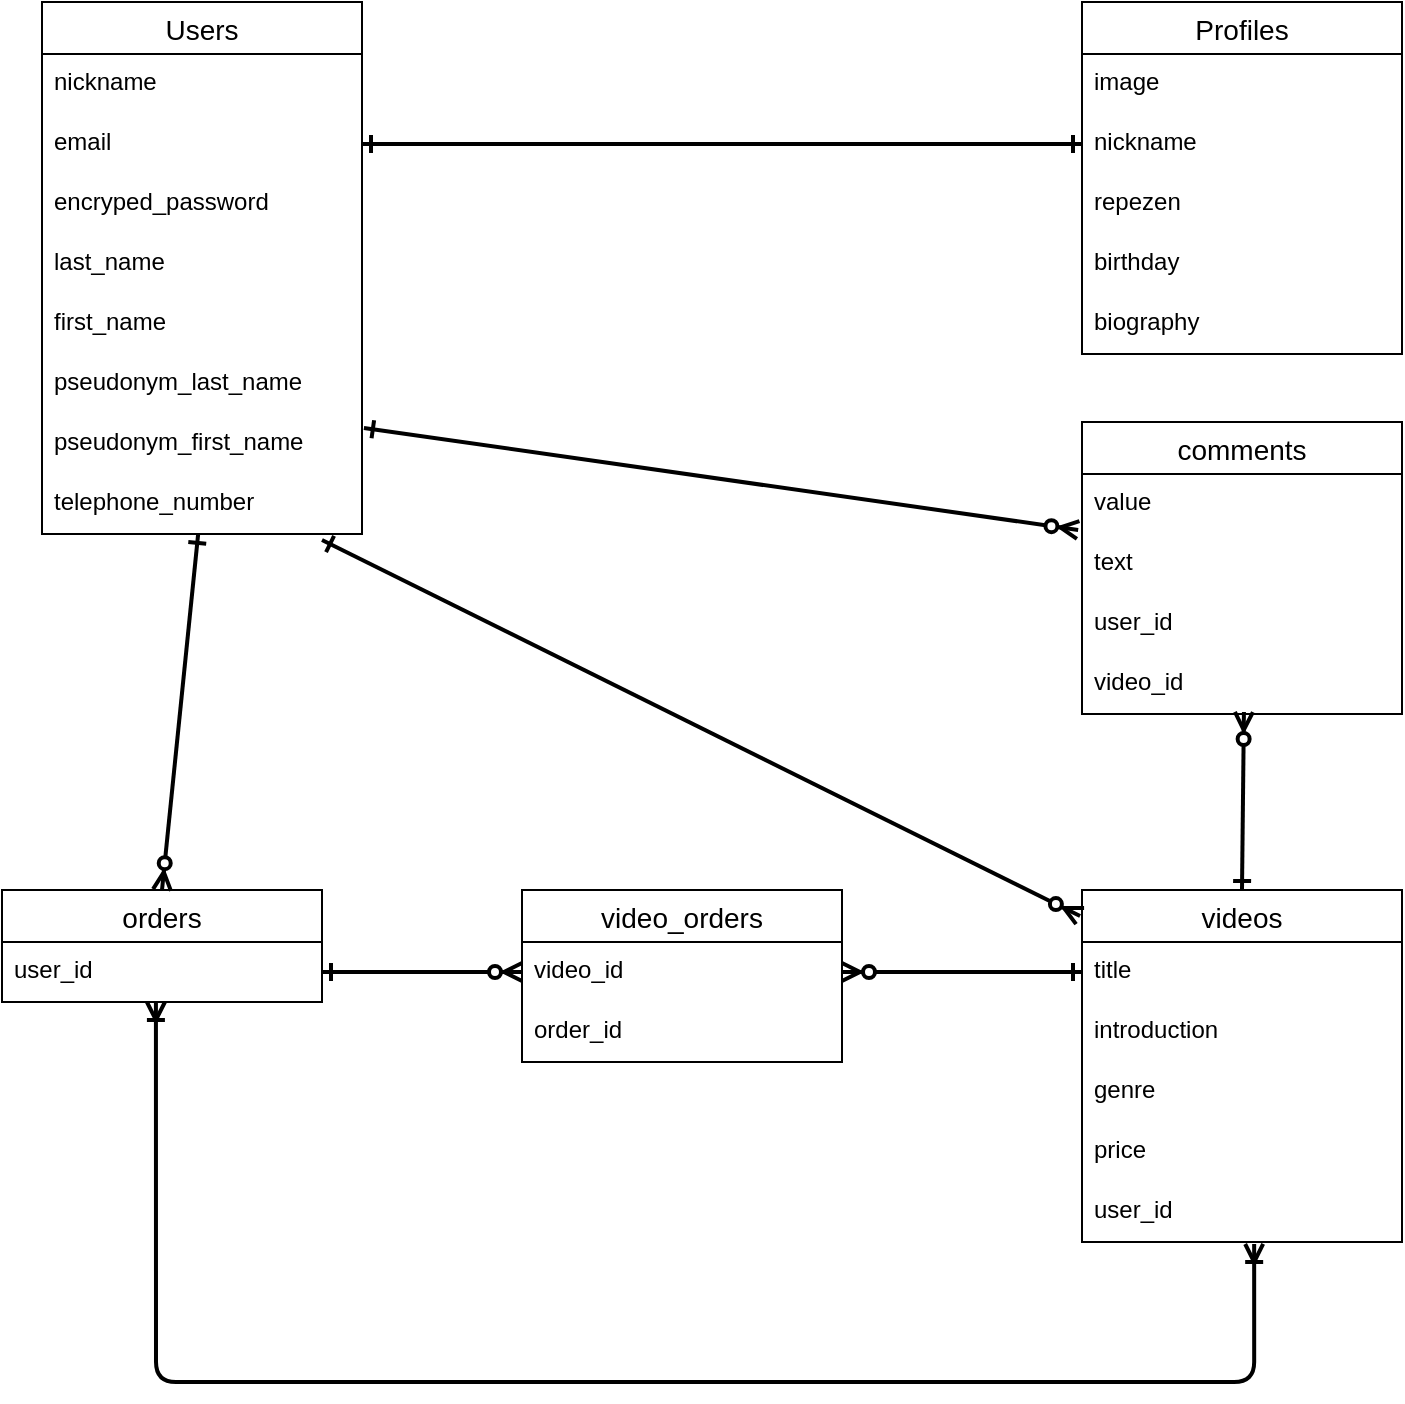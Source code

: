<mxfile>
    <diagram id="xxG6ed62QqAqbMtrztr5" name="ページ1">
        <mxGraphModel dx="728" dy="411" grid="1" gridSize="10" guides="1" tooltips="1" connect="1" arrows="1" fold="1" page="1" pageScale="1" pageWidth="827" pageHeight="1169" math="0" shadow="0">
            <root>
                <mxCell id="0"/>
                <mxCell id="1" parent="0"/>
                <mxCell id="2" value="Users" style="swimlane;fontStyle=0;childLayout=stackLayout;horizontal=1;startSize=26;horizontalStack=0;resizeParent=1;resizeParentMax=0;resizeLast=0;collapsible=1;marginBottom=0;align=center;fontSize=14;" vertex="1" parent="1">
                    <mxGeometry x="80" y="90" width="160" height="266" as="geometry"/>
                </mxCell>
                <mxCell id="3" value="nickname" style="text;strokeColor=none;fillColor=none;spacingLeft=4;spacingRight=4;overflow=hidden;rotatable=0;points=[[0,0.5],[1,0.5]];portConstraint=eastwest;fontSize=12;" vertex="1" parent="2">
                    <mxGeometry y="26" width="160" height="30" as="geometry"/>
                </mxCell>
                <mxCell id="4" value="email" style="text;strokeColor=none;fillColor=none;spacingLeft=4;spacingRight=4;overflow=hidden;rotatable=0;points=[[0,0.5],[1,0.5]];portConstraint=eastwest;fontSize=12;" vertex="1" parent="2">
                    <mxGeometry y="56" width="160" height="30" as="geometry"/>
                </mxCell>
                <mxCell id="7" value="encryped_password" style="text;strokeColor=none;fillColor=none;spacingLeft=4;spacingRight=4;overflow=hidden;rotatable=0;points=[[0,0.5],[1,0.5]];portConstraint=eastwest;fontSize=12;" vertex="1" parent="2">
                    <mxGeometry y="86" width="160" height="30" as="geometry"/>
                </mxCell>
                <mxCell id="tkC_hRcBvg3TVlcHlTjY-7" value="last_name" style="text;strokeColor=none;fillColor=none;spacingLeft=4;spacingRight=4;overflow=hidden;rotatable=0;points=[[0,0.5],[1,0.5]];portConstraint=eastwest;fontSize=12;container=0;" vertex="1" parent="2">
                    <mxGeometry y="116" width="160" height="30" as="geometry"/>
                </mxCell>
                <mxCell id="tkC_hRcBvg3TVlcHlTjY-8" value="first_name" style="text;strokeColor=none;fillColor=none;spacingLeft=4;spacingRight=4;overflow=hidden;rotatable=0;points=[[0,0.5],[1,0.5]];portConstraint=eastwest;fontSize=12;" vertex="1" parent="2">
                    <mxGeometry y="146" width="160" height="30" as="geometry"/>
                </mxCell>
                <mxCell id="tkC_hRcBvg3TVlcHlTjY-9" value="pseudonym_last_name" style="text;strokeColor=none;fillColor=none;spacingLeft=4;spacingRight=4;overflow=hidden;rotatable=0;points=[[0,0.5],[1,0.5]];portConstraint=eastwest;fontSize=12;" vertex="1" parent="2">
                    <mxGeometry y="176" width="160" height="30" as="geometry"/>
                </mxCell>
                <mxCell id="tkC_hRcBvg3TVlcHlTjY-11" value="pseudonym_first_name" style="text;strokeColor=none;fillColor=none;spacingLeft=4;spacingRight=4;overflow=hidden;rotatable=0;points=[[0,0.5],[1,0.5]];portConstraint=eastwest;fontSize=12;" vertex="1" parent="2">
                    <mxGeometry y="206" width="160" height="30" as="geometry"/>
                </mxCell>
                <mxCell id="tkC_hRcBvg3TVlcHlTjY-13" value="telephone_number" style="text;strokeColor=none;fillColor=none;spacingLeft=4;spacingRight=4;overflow=hidden;rotatable=0;points=[[0,0.5],[1,0.5]];portConstraint=eastwest;fontSize=12;" vertex="1" parent="2">
                    <mxGeometry y="236" width="160" height="30" as="geometry"/>
                </mxCell>
                <mxCell id="tkC_hRcBvg3TVlcHlTjY-14" value="Profiles" style="swimlane;fontStyle=0;childLayout=stackLayout;horizontal=1;startSize=26;horizontalStack=0;resizeParent=1;resizeParentMax=0;resizeLast=0;collapsible=1;marginBottom=0;align=center;fontSize=14;" vertex="1" parent="1">
                    <mxGeometry x="600" y="90" width="160" height="176" as="geometry"/>
                </mxCell>
                <mxCell id="tkC_hRcBvg3TVlcHlTjY-19" value="image" style="text;strokeColor=none;fillColor=none;spacingLeft=4;spacingRight=4;overflow=hidden;rotatable=0;points=[[0,0.5],[1,0.5]];portConstraint=eastwest;fontSize=12;" vertex="1" parent="tkC_hRcBvg3TVlcHlTjY-14">
                    <mxGeometry y="26" width="160" height="30" as="geometry"/>
                </mxCell>
                <mxCell id="tkC_hRcBvg3TVlcHlTjY-15" value="nickname" style="text;strokeColor=none;fillColor=none;spacingLeft=4;spacingRight=4;overflow=hidden;rotatable=0;points=[[0,0.5],[1,0.5]];portConstraint=eastwest;fontSize=12;" vertex="1" parent="tkC_hRcBvg3TVlcHlTjY-14">
                    <mxGeometry y="56" width="160" height="30" as="geometry"/>
                </mxCell>
                <mxCell id="tkC_hRcBvg3TVlcHlTjY-16" value="repezen" style="text;strokeColor=none;fillColor=none;spacingLeft=4;spacingRight=4;overflow=hidden;rotatable=0;points=[[0,0.5],[1,0.5]];portConstraint=eastwest;fontSize=12;" vertex="1" parent="tkC_hRcBvg3TVlcHlTjY-14">
                    <mxGeometry y="86" width="160" height="30" as="geometry"/>
                </mxCell>
                <mxCell id="tkC_hRcBvg3TVlcHlTjY-18" value="birthday" style="text;strokeColor=none;fillColor=none;spacingLeft=4;spacingRight=4;overflow=hidden;rotatable=0;points=[[0,0.5],[1,0.5]];portConstraint=eastwest;fontSize=12;" vertex="1" parent="tkC_hRcBvg3TVlcHlTjY-14">
                    <mxGeometry y="116" width="160" height="30" as="geometry"/>
                </mxCell>
                <mxCell id="tkC_hRcBvg3TVlcHlTjY-20" value="biography" style="text;strokeColor=none;fillColor=none;spacingLeft=4;spacingRight=4;overflow=hidden;rotatable=0;points=[[0,0.5],[1,0.5]];portConstraint=eastwest;fontSize=12;" vertex="1" parent="tkC_hRcBvg3TVlcHlTjY-14">
                    <mxGeometry y="146" width="160" height="30" as="geometry"/>
                </mxCell>
                <mxCell id="tkC_hRcBvg3TVlcHlTjY-21" value="videos" style="swimlane;fontStyle=0;childLayout=stackLayout;horizontal=1;startSize=26;horizontalStack=0;resizeParent=1;resizeParentMax=0;resizeLast=0;collapsible=1;marginBottom=0;align=center;fontSize=14;" vertex="1" parent="1">
                    <mxGeometry x="600" y="534" width="160" height="176" as="geometry"/>
                </mxCell>
                <mxCell id="tkC_hRcBvg3TVlcHlTjY-22" value="title" style="text;strokeColor=none;fillColor=none;spacingLeft=4;spacingRight=4;overflow=hidden;rotatable=0;points=[[0,0.5],[1,0.5]];portConstraint=eastwest;fontSize=12;" vertex="1" parent="tkC_hRcBvg3TVlcHlTjY-21">
                    <mxGeometry y="26" width="160" height="30" as="geometry"/>
                </mxCell>
                <mxCell id="tkC_hRcBvg3TVlcHlTjY-23" value="introduction" style="text;strokeColor=none;fillColor=none;spacingLeft=4;spacingRight=4;overflow=hidden;rotatable=0;points=[[0,0.5],[1,0.5]];portConstraint=eastwest;fontSize=12;" vertex="1" parent="tkC_hRcBvg3TVlcHlTjY-21">
                    <mxGeometry y="56" width="160" height="30" as="geometry"/>
                </mxCell>
                <mxCell id="tkC_hRcBvg3TVlcHlTjY-24" value="genre" style="text;strokeColor=none;fillColor=none;spacingLeft=4;spacingRight=4;overflow=hidden;rotatable=0;points=[[0,0.5],[1,0.5]];portConstraint=eastwest;fontSize=12;" vertex="1" parent="tkC_hRcBvg3TVlcHlTjY-21">
                    <mxGeometry y="86" width="160" height="30" as="geometry"/>
                </mxCell>
                <mxCell id="tkC_hRcBvg3TVlcHlTjY-25" value="price" style="text;strokeColor=none;fillColor=none;spacingLeft=4;spacingRight=4;overflow=hidden;rotatable=0;points=[[0,0.5],[1,0.5]];portConstraint=eastwest;fontSize=12;" vertex="1" parent="tkC_hRcBvg3TVlcHlTjY-21">
                    <mxGeometry y="116" width="160" height="30" as="geometry"/>
                </mxCell>
                <mxCell id="tkC_hRcBvg3TVlcHlTjY-26" value="user_id" style="text;strokeColor=none;fillColor=none;spacingLeft=4;spacingRight=4;overflow=hidden;rotatable=0;points=[[0,0.5],[1,0.5]];portConstraint=eastwest;fontSize=12;" vertex="1" parent="tkC_hRcBvg3TVlcHlTjY-21">
                    <mxGeometry y="146" width="160" height="30" as="geometry"/>
                </mxCell>
                <mxCell id="tkC_hRcBvg3TVlcHlTjY-27" value="orders" style="swimlane;fontStyle=0;childLayout=stackLayout;horizontal=1;startSize=26;horizontalStack=0;resizeParent=1;resizeParentMax=0;resizeLast=0;collapsible=1;marginBottom=0;align=center;fontSize=14;" vertex="1" parent="1">
                    <mxGeometry x="60" y="534" width="160" height="56" as="geometry"/>
                </mxCell>
                <mxCell id="tkC_hRcBvg3TVlcHlTjY-28" value="user_id" style="text;strokeColor=none;fillColor=none;spacingLeft=4;spacingRight=4;overflow=hidden;rotatable=0;points=[[0,0.5],[1,0.5]];portConstraint=eastwest;fontSize=12;" vertex="1" parent="tkC_hRcBvg3TVlcHlTjY-27">
                    <mxGeometry y="26" width="160" height="30" as="geometry"/>
                </mxCell>
                <mxCell id="tkC_hRcBvg3TVlcHlTjY-31" value="comments" style="swimlane;fontStyle=0;childLayout=stackLayout;horizontal=1;startSize=26;horizontalStack=0;resizeParent=1;resizeParentMax=0;resizeLast=0;collapsible=1;marginBottom=0;align=center;fontSize=14;" vertex="1" parent="1">
                    <mxGeometry x="600" y="300" width="160" height="146" as="geometry"/>
                </mxCell>
                <mxCell id="tkC_hRcBvg3TVlcHlTjY-32" value="value" style="text;strokeColor=none;fillColor=none;spacingLeft=4;spacingRight=4;overflow=hidden;rotatable=0;points=[[0,0.5],[1,0.5]];portConstraint=eastwest;fontSize=12;" vertex="1" parent="tkC_hRcBvg3TVlcHlTjY-31">
                    <mxGeometry y="26" width="160" height="30" as="geometry"/>
                </mxCell>
                <mxCell id="tkC_hRcBvg3TVlcHlTjY-33" value="text" style="text;strokeColor=none;fillColor=none;spacingLeft=4;spacingRight=4;overflow=hidden;rotatable=0;points=[[0,0.5],[1,0.5]];portConstraint=eastwest;fontSize=12;" vertex="1" parent="tkC_hRcBvg3TVlcHlTjY-31">
                    <mxGeometry y="56" width="160" height="30" as="geometry"/>
                </mxCell>
                <mxCell id="tkC_hRcBvg3TVlcHlTjY-34" value="user_id" style="text;strokeColor=none;fillColor=none;spacingLeft=4;spacingRight=4;overflow=hidden;rotatable=0;points=[[0,0.5],[1,0.5]];portConstraint=eastwest;fontSize=12;" vertex="1" parent="tkC_hRcBvg3TVlcHlTjY-31">
                    <mxGeometry y="86" width="160" height="30" as="geometry"/>
                </mxCell>
                <mxCell id="tkC_hRcBvg3TVlcHlTjY-35" value="video_id" style="text;strokeColor=none;fillColor=none;spacingLeft=4;spacingRight=4;overflow=hidden;rotatable=0;points=[[0,0.5],[1,0.5]];portConstraint=eastwest;fontSize=12;" vertex="1" parent="tkC_hRcBvg3TVlcHlTjY-31">
                    <mxGeometry y="116" width="160" height="30" as="geometry"/>
                </mxCell>
                <mxCell id="tkC_hRcBvg3TVlcHlTjY-51" value="" style="edgeStyle=entityRelationEdgeStyle;fontSize=12;html=1;endArrow=ERone;startArrow=ERone;exitX=1;exitY=0.5;exitDx=0;exitDy=0;entryX=0;entryY=0.5;entryDx=0;entryDy=0;strokeWidth=2;startFill=0;endFill=0;" edge="1" parent="1" source="4" target="tkC_hRcBvg3TVlcHlTjY-15">
                    <mxGeometry width="100" height="100" relative="1" as="geometry">
                        <mxPoint x="320" y="250" as="sourcePoint"/>
                        <mxPoint x="420" y="150" as="targetPoint"/>
                    </mxGeometry>
                </mxCell>
                <mxCell id="tkC_hRcBvg3TVlcHlTjY-53" value="" style="fontSize=12;html=1;endArrow=ERoneToMany;startArrow=ERoneToMany;strokeWidth=2;exitX=0.481;exitY=1;exitDx=0;exitDy=0;entryX=0.538;entryY=1.033;entryDx=0;entryDy=0;entryPerimeter=0;edgeStyle=orthogonalEdgeStyle;exitPerimeter=0;" edge="1" parent="1" source="tkC_hRcBvg3TVlcHlTjY-28" target="tkC_hRcBvg3TVlcHlTjY-26">
                    <mxGeometry width="100" height="100" relative="1" as="geometry">
                        <mxPoint x="138.08" y="620" as="sourcePoint"/>
                        <mxPoint x="420" y="390" as="targetPoint"/>
                        <Array as="points">
                            <mxPoint x="137" y="780"/>
                            <mxPoint x="686" y="780"/>
                        </Array>
                    </mxGeometry>
                </mxCell>
                <mxCell id="tkC_hRcBvg3TVlcHlTjY-54" value="" style="fontSize=12;html=1;endArrow=ERzeroToMany;startArrow=ERone;strokeWidth=2;exitX=1.006;exitY=0.233;exitDx=0;exitDy=0;exitPerimeter=0;entryX=-0.012;entryY=0.933;entryDx=0;entryDy=0;entryPerimeter=0;startFill=0;" edge="1" parent="1" source="tkC_hRcBvg3TVlcHlTjY-11" target="tkC_hRcBvg3TVlcHlTjY-32">
                    <mxGeometry width="100" height="100" relative="1" as="geometry">
                        <mxPoint x="320" y="510" as="sourcePoint"/>
                        <mxPoint x="380" y="650" as="targetPoint"/>
                    </mxGeometry>
                </mxCell>
                <mxCell id="tkC_hRcBvg3TVlcHlTjY-55" value="" style="fontSize=12;html=1;endArrow=ERzeroToMany;startArrow=ERone;strokeWidth=2;exitX=0.5;exitY=0;exitDx=0;exitDy=0;entryX=0.506;entryY=0.967;entryDx=0;entryDy=0;entryPerimeter=0;startFill=0;" edge="1" parent="1" source="tkC_hRcBvg3TVlcHlTjY-21" target="tkC_hRcBvg3TVlcHlTjY-35">
                    <mxGeometry width="100" height="100" relative="1" as="geometry">
                        <mxPoint x="688" y="266" as="sourcePoint"/>
                        <mxPoint x="670" y="320" as="targetPoint"/>
                    </mxGeometry>
                </mxCell>
                <mxCell id="tkC_hRcBvg3TVlcHlTjY-58" value="" style="fontSize=12;html=1;endArrow=ERzeroToMany;startArrow=ERone;strokeWidth=2;exitX=0.488;exitY=1;exitDx=0;exitDy=0;exitPerimeter=0;entryX=0.5;entryY=0;entryDx=0;entryDy=0;startFill=0;" edge="1" parent="1" source="tkC_hRcBvg3TVlcHlTjY-13" target="tkC_hRcBvg3TVlcHlTjY-27">
                    <mxGeometry width="100" height="100" relative="1" as="geometry">
                        <mxPoint x="320" y="490" as="sourcePoint"/>
                        <mxPoint x="420" y="390" as="targetPoint"/>
                    </mxGeometry>
                </mxCell>
                <mxCell id="tkC_hRcBvg3TVlcHlTjY-59" value="" style="fontSize=12;html=1;endArrow=ERzeroToMany;startArrow=ERone;strokeWidth=2;exitX=0.875;exitY=1.1;exitDx=0;exitDy=0;exitPerimeter=0;entryX=-0.006;entryY=0.074;entryDx=0;entryDy=0;entryPerimeter=0;startFill=0;" edge="1" parent="1" source="tkC_hRcBvg3TVlcHlTjY-13" target="tkC_hRcBvg3TVlcHlTjY-21">
                    <mxGeometry width="100" height="100" relative="1" as="geometry">
                        <mxPoint x="390" y="420" as="sourcePoint"/>
                        <mxPoint x="450" y="560" as="targetPoint"/>
                    </mxGeometry>
                </mxCell>
                <mxCell id="tkC_hRcBvg3TVlcHlTjY-60" value="video_orders" style="swimlane;fontStyle=0;childLayout=stackLayout;horizontal=1;startSize=26;horizontalStack=0;resizeParent=1;resizeParentMax=0;resizeLast=0;collapsible=1;marginBottom=0;align=center;fontSize=14;" vertex="1" parent="1">
                    <mxGeometry x="320" y="534" width="160" height="86" as="geometry"/>
                </mxCell>
                <mxCell id="tkC_hRcBvg3TVlcHlTjY-61" value="video_id" style="text;strokeColor=none;fillColor=none;spacingLeft=4;spacingRight=4;overflow=hidden;rotatable=0;points=[[0,0.5],[1,0.5]];portConstraint=eastwest;fontSize=12;" vertex="1" parent="tkC_hRcBvg3TVlcHlTjY-60">
                    <mxGeometry y="26" width="160" height="30" as="geometry"/>
                </mxCell>
                <mxCell id="tkC_hRcBvg3TVlcHlTjY-62" value="order_id" style="text;strokeColor=none;fillColor=none;spacingLeft=4;spacingRight=4;overflow=hidden;rotatable=0;points=[[0,0.5],[1,0.5]];portConstraint=eastwest;fontSize=12;" vertex="1" parent="tkC_hRcBvg3TVlcHlTjY-60">
                    <mxGeometry y="56" width="160" height="30" as="geometry"/>
                </mxCell>
                <mxCell id="tkC_hRcBvg3TVlcHlTjY-64" value="" style="edgeStyle=entityRelationEdgeStyle;fontSize=12;html=1;endArrow=ERzeroToMany;startArrow=ERone;strokeWidth=2;exitX=1;exitY=0.5;exitDx=0;exitDy=0;entryX=0;entryY=0.5;entryDx=0;entryDy=0;targetPerimeterSpacing=0;startFill=0;" edge="1" parent="1" source="tkC_hRcBvg3TVlcHlTjY-28" target="tkC_hRcBvg3TVlcHlTjY-61">
                    <mxGeometry width="100" height="100" relative="1" as="geometry">
                        <mxPoint x="320" y="630" as="sourcePoint"/>
                        <mxPoint x="420" y="530" as="targetPoint"/>
                    </mxGeometry>
                </mxCell>
                <mxCell id="tkC_hRcBvg3TVlcHlTjY-65" value="" style="edgeStyle=entityRelationEdgeStyle;fontSize=12;html=1;endArrow=ERzeroToMany;startArrow=ERone;strokeWidth=2;entryX=1;entryY=0.5;entryDx=0;entryDy=0;exitX=0;exitY=0.5;exitDx=0;exitDy=0;startFill=0;" edge="1" parent="1" source="tkC_hRcBvg3TVlcHlTjY-22" target="tkC_hRcBvg3TVlcHlTjY-61">
                    <mxGeometry width="100" height="100" relative="1" as="geometry">
                        <mxPoint x="320" y="630" as="sourcePoint"/>
                        <mxPoint x="420" y="530" as="targetPoint"/>
                    </mxGeometry>
                </mxCell>
            </root>
        </mxGraphModel>
    </diagram>
</mxfile>